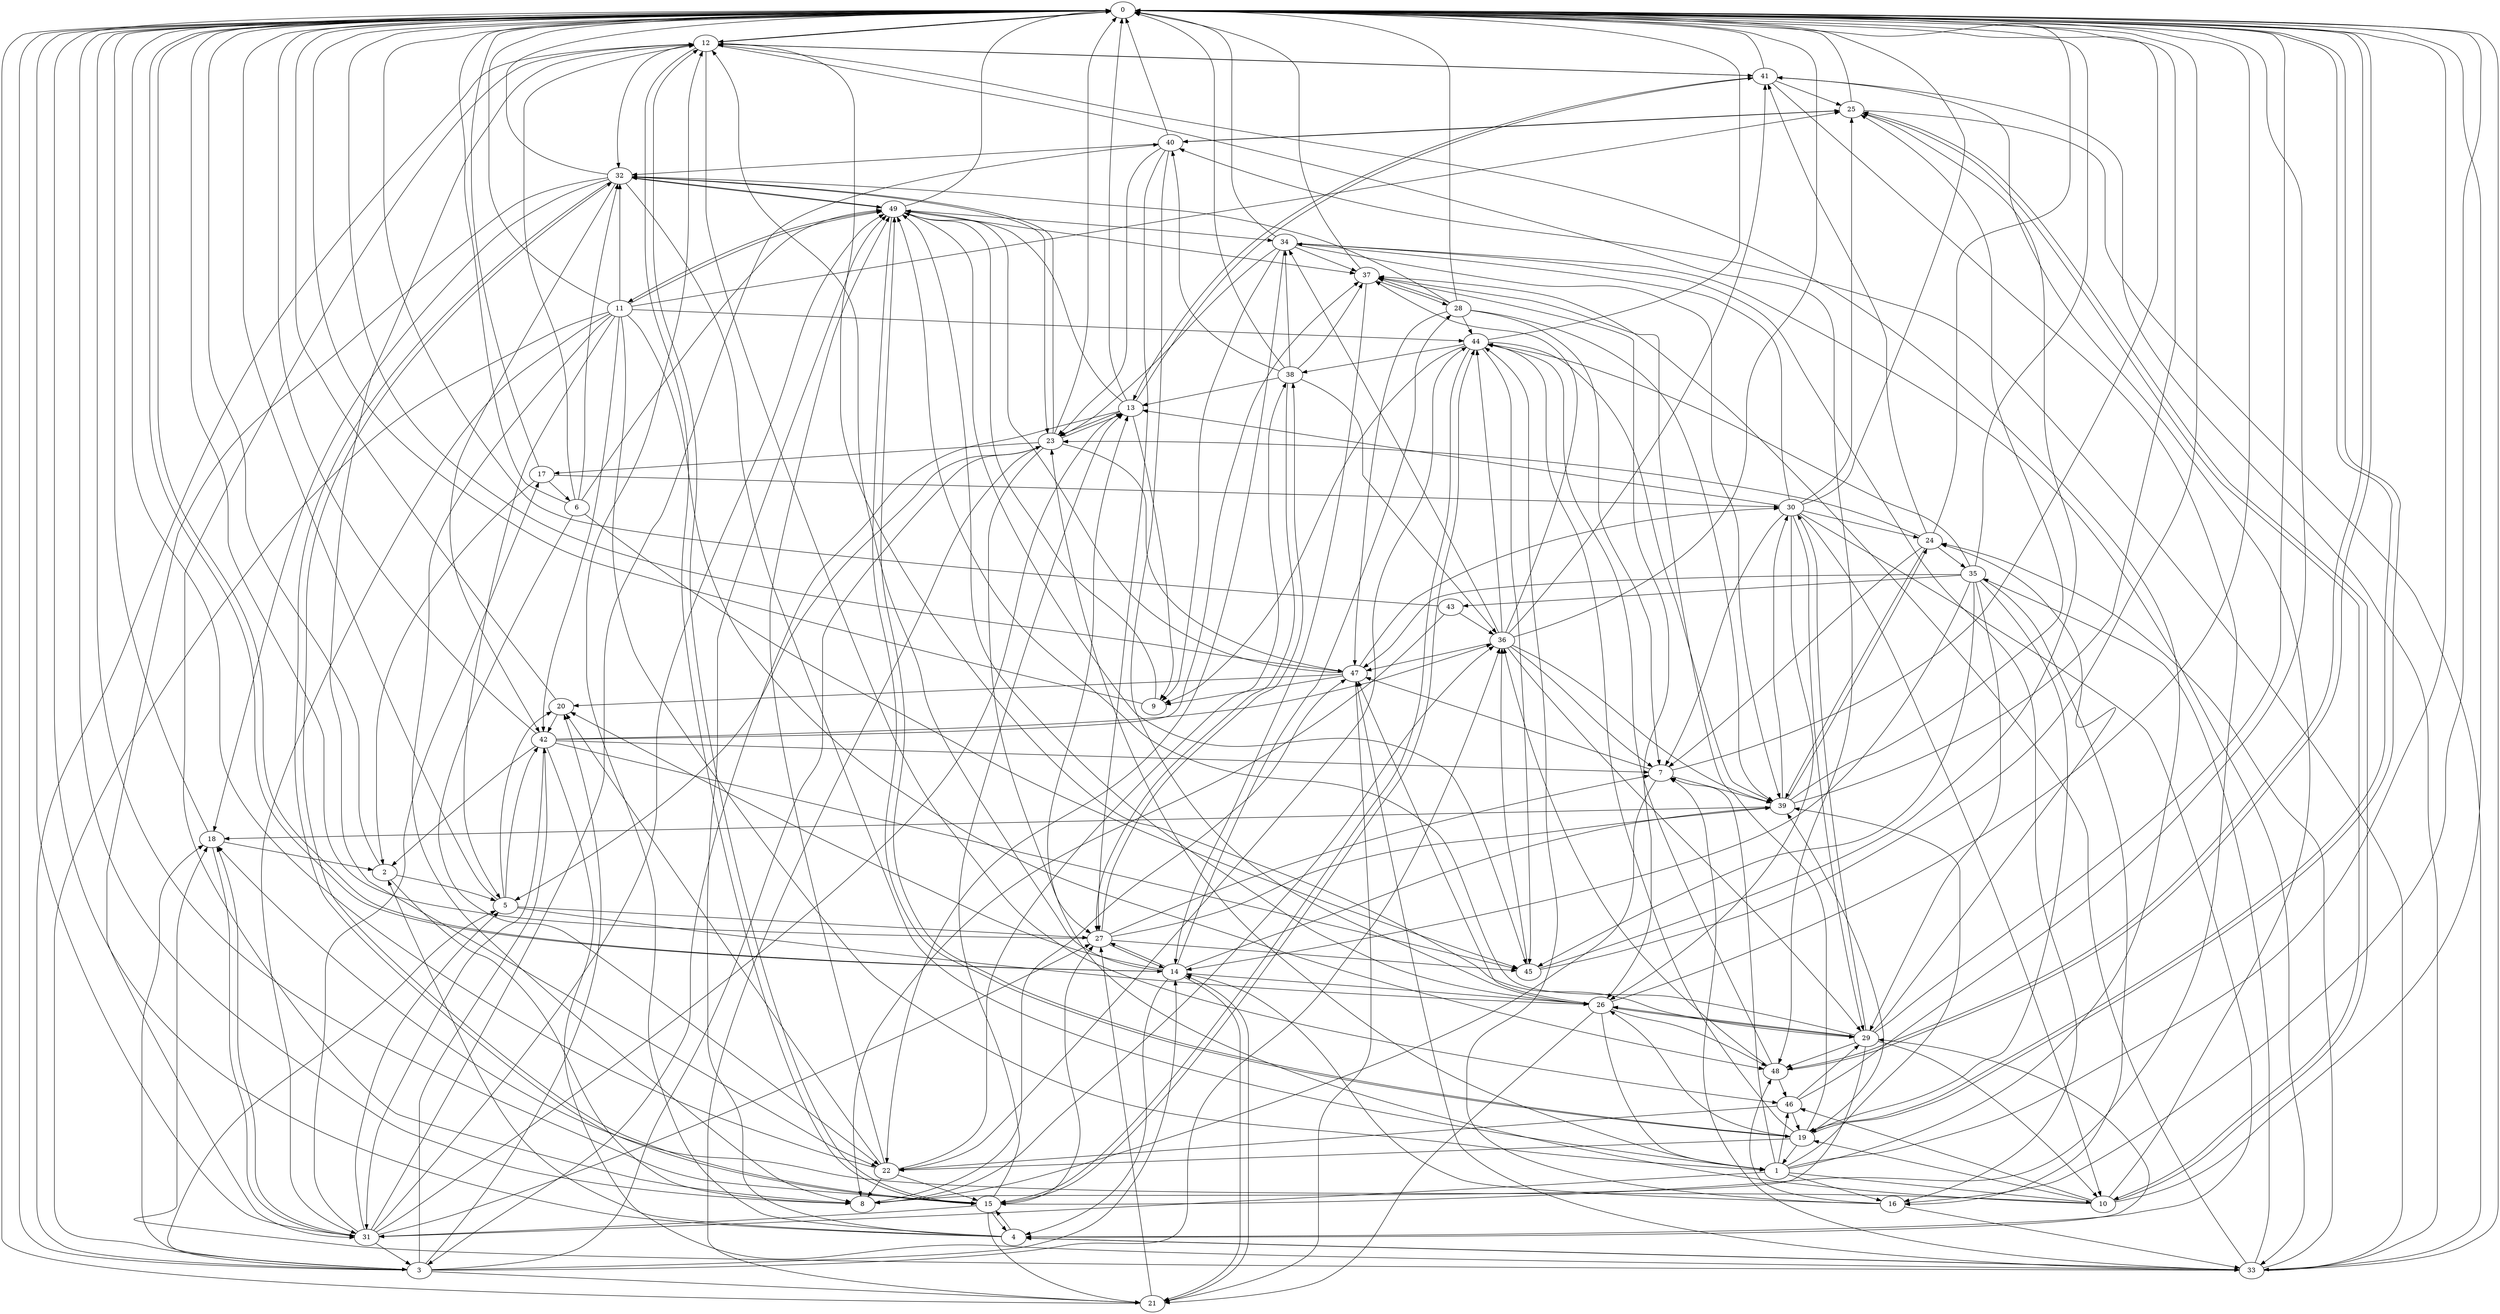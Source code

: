 strict digraph "" {
	0	 [component_delay=3];
	12	 [component_delay=3];
	0 -> 12	 [wire_delay=1];
	14	 [component_delay=3];
	0 -> 14	 [wire_delay=1];
	19	 [component_delay=3];
	0 -> 19	 [wire_delay=1];
	48	 [component_delay=3];
	0 -> 48	 [wire_delay=1];
	1	 [component_delay=3];
	1 -> 0	 [wire_delay=1];
	7	 [component_delay=3];
	1 -> 7	 [wire_delay=1];
	10	 [component_delay=3];
	1 -> 10	 [wire_delay=1];
	1 -> 12	 [wire_delay=1];
	16	 [component_delay=3];
	1 -> 16	 [wire_delay=1];
	23	 [component_delay=3];
	1 -> 23	 [wire_delay=1];
	31	 [component_delay=3];
	1 -> 31	 [wire_delay=1];
	39	 [component_delay=3];
	1 -> 39	 [wire_delay=1];
	46	 [component_delay=3];
	1 -> 46	 [wire_delay=1];
	2	 [component_delay=3];
	2 -> 0	 [wire_delay=1];
	5	 [component_delay=3];
	2 -> 5	 [wire_delay=1];
	8	 [component_delay=3];
	2 -> 8	 [wire_delay=1];
	3	 [component_delay=3];
	3 -> 0	 [wire_delay=1];
	3 -> 5	 [wire_delay=1];
	3 -> 12	 [wire_delay=1];
	3 -> 14	 [wire_delay=1];
	18	 [component_delay=3];
	3 -> 18	 [wire_delay=1];
	20	 [component_delay=3];
	3 -> 20	 [wire_delay=1];
	21	 [component_delay=3];
	3 -> 21	 [wire_delay=1];
	3 -> 23	 [wire_delay=1];
	36	 [component_delay=3];
	3 -> 36	 [wire_delay=1];
	42	 [component_delay=3];
	3 -> 42	 [wire_delay=1];
	4	 [component_delay=3];
	4 -> 0	 [wire_delay=1];
	4 -> 2	 [wire_delay=1];
	4 -> 12	 [wire_delay=1];
	15	 [component_delay=3];
	4 -> 15	 [wire_delay=1];
	29	 [component_delay=3];
	4 -> 29	 [wire_delay=1];
	33	 [component_delay=3];
	4 -> 33	 [wire_delay=1];
	49	 [component_delay=3];
	4 -> 49	 [wire_delay=1];
	5 -> 0	 [wire_delay=1];
	5 -> 20	 [wire_delay=1];
	26	 [component_delay=3];
	5 -> 26	 [wire_delay=1];
	27	 [component_delay=3];
	5 -> 27	 [wire_delay=1];
	5 -> 42	 [wire_delay=1];
	6	 [component_delay=3];
	6 -> 0	 [wire_delay=1];
	6 -> 12	 [wire_delay=1];
	22	 [component_delay=3];
	6 -> 22	 [wire_delay=1];
	32	 [component_delay=3];
	6 -> 32	 [wire_delay=1];
	45	 [component_delay=3];
	6 -> 45	 [wire_delay=1];
	6 -> 49	 [wire_delay=1];
	7 -> 0	 [wire_delay=1];
	7 -> 8	 [wire_delay=1];
	7 -> 39	 [wire_delay=1];
	47	 [component_delay=3];
	7 -> 47	 [wire_delay=1];
	8 -> 0	 [wire_delay=1];
	8 -> 36	 [wire_delay=1];
	8 -> 47	 [wire_delay=1];
	9	 [component_delay=3];
	9 -> 0	 [wire_delay=1];
	9 -> 49	 [wire_delay=1];
	10 -> 0	 [wire_delay=1];
	13	 [component_delay=3];
	10 -> 13	 [wire_delay=1];
	10 -> 18	 [wire_delay=1];
	10 -> 19	 [wire_delay=1];
	25	 [component_delay=3];
	10 -> 25	 [wire_delay=1];
	41	 [component_delay=3];
	10 -> 41	 [wire_delay=1];
	10 -> 46	 [wire_delay=1];
	11	 [component_delay=3];
	11 -> 0	 [wire_delay=1];
	11 -> 1	 [wire_delay=1];
	11 -> 3	 [wire_delay=1];
	11 -> 5	 [wire_delay=1];
	11 -> 8	 [wire_delay=1];
	11 -> 25	 [wire_delay=1];
	11 -> 31	 [wire_delay=1];
	11 -> 32	 [wire_delay=1];
	11 -> 42	 [wire_delay=1];
	44	 [component_delay=3];
	11 -> 44	 [wire_delay=1];
	11 -> 48	 [wire_delay=1];
	11 -> 49	 [wire_delay=1];
	12 -> 0	 [wire_delay=1];
	12 -> 8	 [wire_delay=1];
	12 -> 15	 [wire_delay=1];
	12 -> 22	 [wire_delay=1];
	12 -> 29	 [wire_delay=1];
	12 -> 32	 [wire_delay=1];
	12 -> 41	 [wire_delay=1];
	12 -> 46	 [wire_delay=1];
	12 -> 48	 [wire_delay=1];
	13 -> 0	 [wire_delay=1];
	13 -> 3	 [wire_delay=1];
	13 -> 9	 [wire_delay=1];
	13 -> 23	 [wire_delay=1];
	13 -> 41	 [wire_delay=1];
	13 -> 49	 [wire_delay=1];
	14 -> 0	 [wire_delay=1];
	14 -> 4	 [wire_delay=1];
	14 -> 12	 [wire_delay=1];
	14 -> 20	 [wire_delay=1];
	14 -> 21	 [wire_delay=1];
	14 -> 26	 [wire_delay=1];
	14 -> 27	 [wire_delay=1];
	28	 [component_delay=3];
	14 -> 28	 [wire_delay=1];
	14 -> 39	 [wire_delay=1];
	15 -> 0	 [wire_delay=1];
	15 -> 4	 [wire_delay=1];
	15 -> 12	 [wire_delay=1];
	15 -> 13	 [wire_delay=1];
	15 -> 21	 [wire_delay=1];
	15 -> 27	 [wire_delay=1];
	15 -> 31	 [wire_delay=1];
	15 -> 32	 [wire_delay=1];
	15 -> 44	 [wire_delay=1];
	16 -> 0	 [wire_delay=1];
	16 -> 14	 [wire_delay=1];
	16 -> 33	 [wire_delay=1];
	16 -> 44	 [wire_delay=1];
	16 -> 48	 [wire_delay=1];
	17	 [component_delay=3];
	17 -> 0	 [wire_delay=1];
	17 -> 2	 [wire_delay=1];
	17 -> 6	 [wire_delay=1];
	30	 [component_delay=3];
	17 -> 30	 [wire_delay=1];
	18 -> 0	 [wire_delay=1];
	18 -> 2	 [wire_delay=1];
	18 -> 31	 [wire_delay=1];
	19 -> 0	 [wire_delay=1];
	19 -> 1	 [wire_delay=1];
	19 -> 22	 [wire_delay=1];
	19 -> 26	 [wire_delay=1];
	37	 [component_delay=3];
	19 -> 37	 [wire_delay=1];
	19 -> 39	 [wire_delay=1];
	19 -> 44	 [wire_delay=1];
	19 -> 49	 [wire_delay=1];
	20 -> 0	 [wire_delay=1];
	20 -> 42	 [wire_delay=1];
	21 -> 0	 [wire_delay=1];
	21 -> 14	 [wire_delay=1];
	21 -> 27	 [wire_delay=1];
	22 -> 0	 [wire_delay=1];
	22 -> 8	 [wire_delay=1];
	22 -> 15	 [wire_delay=1];
	22 -> 20	 [wire_delay=1];
	38	 [component_delay=3];
	22 -> 38	 [wire_delay=1];
	22 -> 44	 [wire_delay=1];
	22 -> 49	 [wire_delay=1];
	23 -> 0	 [wire_delay=1];
	23 -> 5	 [wire_delay=1];
	23 -> 13	 [wire_delay=1];
	23 -> 17	 [wire_delay=1];
	23 -> 21	 [wire_delay=1];
	23 -> 27	 [wire_delay=1];
	23 -> 32	 [wire_delay=1];
	23 -> 47	 [wire_delay=1];
	24	 [component_delay=3];
	24 -> 0	 [wire_delay=1];
	24 -> 7	 [wire_delay=1];
	24 -> 23	 [wire_delay=1];
	35	 [component_delay=3];
	24 -> 35	 [wire_delay=1];
	24 -> 39	 [wire_delay=1];
	24 -> 41	 [wire_delay=1];
	25 -> 0	 [wire_delay=1];
	25 -> 10	 [wire_delay=1];
	25 -> 33	 [wire_delay=1];
	40	 [component_delay=3];
	25 -> 40	 [wire_delay=1];
	26 -> 0	 [wire_delay=1];
	26 -> 1	 [wire_delay=1];
	26 -> 21	 [wire_delay=1];
	26 -> 29	 [wire_delay=1];
	26 -> 47	 [wire_delay=1];
	26 -> 48	 [wire_delay=1];
	26 -> 49	 [wire_delay=1];
	27 -> 0	 [wire_delay=1];
	27 -> 7	 [wire_delay=1];
	27 -> 14	 [wire_delay=1];
	27 -> 38	 [wire_delay=1];
	27 -> 39	 [wire_delay=1];
	27 -> 45	 [wire_delay=1];
	28 -> 0	 [wire_delay=1];
	28 -> 7	 [wire_delay=1];
	28 -> 32	 [wire_delay=1];
	28 -> 37	 [wire_delay=1];
	28 -> 39	 [wire_delay=1];
	28 -> 44	 [wire_delay=1];
	28 -> 47	 [wire_delay=1];
	29 -> 0	 [wire_delay=1];
	29 -> 8	 [wire_delay=1];
	29 -> 10	 [wire_delay=1];
	29 -> 24	 [wire_delay=1];
	29 -> 26	 [wire_delay=1];
	29 -> 30	 [wire_delay=1];
	29 -> 48	 [wire_delay=1];
	29 -> 49	 [wire_delay=1];
	30 -> 0	 [wire_delay=1];
	30 -> 4	 [wire_delay=1];
	30 -> 7	 [wire_delay=1];
	30 -> 10	 [wire_delay=1];
	30 -> 13	 [wire_delay=1];
	30 -> 24	 [wire_delay=1];
	30 -> 25	 [wire_delay=1];
	30 -> 26	 [wire_delay=1];
	30 -> 29	 [wire_delay=1];
	34	 [component_delay=3];
	30 -> 34	 [wire_delay=1];
	31 -> 0	 [wire_delay=1];
	31 -> 3	 [wire_delay=1];
	31 -> 5	 [wire_delay=1];
	31 -> 13	 [wire_delay=1];
	31 -> 17	 [wire_delay=1];
	31 -> 18	 [wire_delay=1];
	31 -> 27	 [wire_delay=1];
	31 -> 40	 [wire_delay=1];
	31 -> 49	 [wire_delay=1];
	32 -> 0	 [wire_delay=1];
	32 -> 1	 [wire_delay=1];
	32 -> 15	 [wire_delay=1];
	32 -> 18	 [wire_delay=1];
	32 -> 23	 [wire_delay=1];
	32 -> 31	 [wire_delay=1];
	32 -> 42	 [wire_delay=1];
	32 -> 49	 [wire_delay=1];
	33 -> 0	 [wire_delay=1];
	33 -> 4	 [wire_delay=1];
	33 -> 7	 [wire_delay=1];
	33 -> 18	 [wire_delay=1];
	33 -> 24	 [wire_delay=1];
	33 -> 35	 [wire_delay=1];
	33 -> 37	 [wire_delay=1];
	33 -> 40	 [wire_delay=1];
	33 -> 41	 [wire_delay=1];
	33 -> 47	 [wire_delay=1];
	34 -> 0	 [wire_delay=1];
	34 -> 9	 [wire_delay=1];
	34 -> 16	 [wire_delay=1];
	34 -> 22	 [wire_delay=1];
	34 -> 23	 [wire_delay=1];
	34 -> 33	 [wire_delay=1];
	34 -> 37	 [wire_delay=1];
	34 -> 39	 [wire_delay=1];
	35 -> 0	 [wire_delay=1];
	35 -> 14	 [wire_delay=1];
	35 -> 16	 [wire_delay=1];
	35 -> 19	 [wire_delay=1];
	35 -> 29	 [wire_delay=1];
	43	 [component_delay=3];
	35 -> 43	 [wire_delay=1];
	35 -> 44	 [wire_delay=1];
	35 -> 45	 [wire_delay=1];
	35 -> 47	 [wire_delay=1];
	36 -> 0	 [wire_delay=1];
	36 -> 7	 [wire_delay=1];
	36 -> 29	 [wire_delay=1];
	36 -> 34	 [wire_delay=1];
	36 -> 37	 [wire_delay=1];
	36 -> 39	 [wire_delay=1];
	36 -> 41	 [wire_delay=1];
	36 -> 44	 [wire_delay=1];
	36 -> 47	 [wire_delay=1];
	37 -> 0	 [wire_delay=1];
	37 -> 14	 [wire_delay=1];
	37 -> 26	 [wire_delay=1];
	37 -> 28	 [wire_delay=1];
	38 -> 0	 [wire_delay=1];
	38 -> 13	 [wire_delay=1];
	38 -> 27	 [wire_delay=1];
	38 -> 34	 [wire_delay=1];
	38 -> 36	 [wire_delay=1];
	38 -> 37	 [wire_delay=1];
	38 -> 40	 [wire_delay=1];
	39 -> 0	 [wire_delay=1];
	39 -> 18	 [wire_delay=1];
	39 -> 24	 [wire_delay=1];
	39 -> 25	 [wire_delay=1];
	39 -> 30	 [wire_delay=1];
	40 -> 0	 [wire_delay=1];
	40 -> 23	 [wire_delay=1];
	40 -> 25	 [wire_delay=1];
	40 -> 26	 [wire_delay=1];
	40 -> 27	 [wire_delay=1];
	40 -> 32	 [wire_delay=1];
	41 -> 0	 [wire_delay=1];
	41 -> 12	 [wire_delay=1];
	41 -> 13	 [wire_delay=1];
	41 -> 15	 [wire_delay=1];
	41 -> 25	 [wire_delay=1];
	42 -> 0	 [wire_delay=1];
	42 -> 2	 [wire_delay=1];
	42 -> 7	 [wire_delay=1];
	42 -> 31	 [wire_delay=1];
	42 -> 33	 [wire_delay=1];
	42 -> 36	 [wire_delay=1];
	42 -> 37	 [wire_delay=1];
	42 -> 45	 [wire_delay=1];
	43 -> 0	 [wire_delay=1];
	43 -> 8	 [wire_delay=1];
	43 -> 36	 [wire_delay=1];
	44 -> 0	 [wire_delay=1];
	44 -> 9	 [wire_delay=1];
	44 -> 15	 [wire_delay=1];
	44 -> 38	 [wire_delay=1];
	44 -> 39	 [wire_delay=1];
	44 -> 45	 [wire_delay=1];
	45 -> 0	 [wire_delay=1];
	45 -> 25	 [wire_delay=1];
	45 -> 36	 [wire_delay=1];
	46 -> 0	 [wire_delay=1];
	46 -> 19	 [wire_delay=1];
	46 -> 22	 [wire_delay=1];
	46 -> 29	 [wire_delay=1];
	47 -> 0	 [wire_delay=1];
	47 -> 9	 [wire_delay=1];
	47 -> 20	 [wire_delay=1];
	47 -> 21	 [wire_delay=1];
	47 -> 30	 [wire_delay=1];
	47 -> 49	 [wire_delay=1];
	48 -> 0	 [wire_delay=1];
	48 -> 36	 [wire_delay=1];
	48 -> 44	 [wire_delay=1];
	48 -> 46	 [wire_delay=1];
	49 -> 0	 [wire_delay=1];
	49 -> 11	 [wire_delay=1];
	49 -> 19	 [wire_delay=1];
	49 -> 32	 [wire_delay=1];
	49 -> 34	 [wire_delay=1];
	49 -> 37	 [wire_delay=1];
	49 -> 45	 [wire_delay=1];
}
